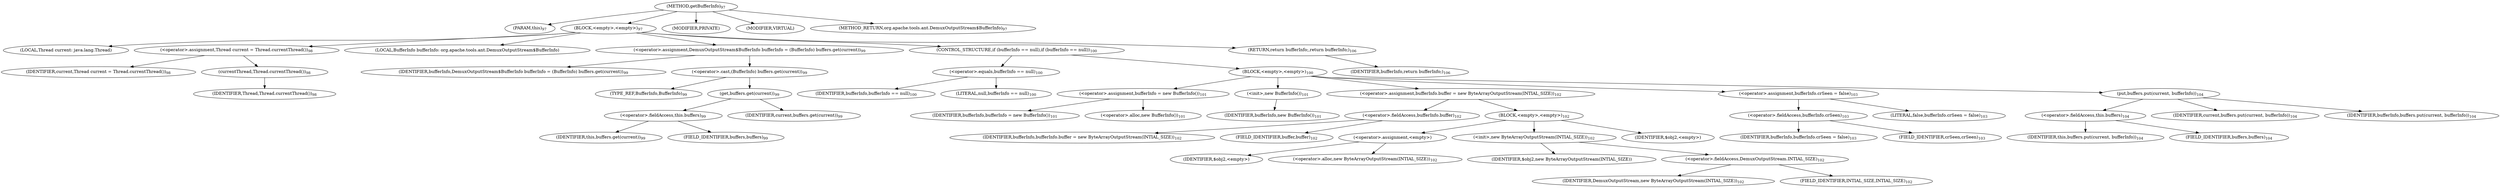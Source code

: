 digraph "getBufferInfo" {  
"110" [label = <(METHOD,getBufferInfo)<SUB>97</SUB>> ]
"111" [label = <(PARAM,this)<SUB>97</SUB>> ]
"112" [label = <(BLOCK,&lt;empty&gt;,&lt;empty&gt;)<SUB>97</SUB>> ]
"113" [label = <(LOCAL,Thread current: java.lang.Thread)> ]
"114" [label = <(&lt;operator&gt;.assignment,Thread current = Thread.currentThread())<SUB>98</SUB>> ]
"115" [label = <(IDENTIFIER,current,Thread current = Thread.currentThread())<SUB>98</SUB>> ]
"116" [label = <(currentThread,Thread.currentThread())<SUB>98</SUB>> ]
"117" [label = <(IDENTIFIER,Thread,Thread.currentThread())<SUB>98</SUB>> ]
"21" [label = <(LOCAL,BufferInfo bufferInfo: org.apache.tools.ant.DemuxOutputStream$BufferInfo)> ]
"118" [label = <(&lt;operator&gt;.assignment,DemuxOutputStream$BufferInfo bufferInfo = (BufferInfo) buffers.get(current))<SUB>99</SUB>> ]
"119" [label = <(IDENTIFIER,bufferInfo,DemuxOutputStream$BufferInfo bufferInfo = (BufferInfo) buffers.get(current))<SUB>99</SUB>> ]
"120" [label = <(&lt;operator&gt;.cast,(BufferInfo) buffers.get(current))<SUB>99</SUB>> ]
"121" [label = <(TYPE_REF,BufferInfo,BufferInfo)<SUB>99</SUB>> ]
"122" [label = <(get,buffers.get(current))<SUB>99</SUB>> ]
"123" [label = <(&lt;operator&gt;.fieldAccess,this.buffers)<SUB>99</SUB>> ]
"124" [label = <(IDENTIFIER,this,buffers.get(current))<SUB>99</SUB>> ]
"125" [label = <(FIELD_IDENTIFIER,buffers,buffers)<SUB>99</SUB>> ]
"126" [label = <(IDENTIFIER,current,buffers.get(current))<SUB>99</SUB>> ]
"127" [label = <(CONTROL_STRUCTURE,if (bufferInfo == null),if (bufferInfo == null))<SUB>100</SUB>> ]
"128" [label = <(&lt;operator&gt;.equals,bufferInfo == null)<SUB>100</SUB>> ]
"129" [label = <(IDENTIFIER,bufferInfo,bufferInfo == null)<SUB>100</SUB>> ]
"130" [label = <(LITERAL,null,bufferInfo == null)<SUB>100</SUB>> ]
"131" [label = <(BLOCK,&lt;empty&gt;,&lt;empty&gt;)<SUB>100</SUB>> ]
"132" [label = <(&lt;operator&gt;.assignment,bufferInfo = new BufferInfo())<SUB>101</SUB>> ]
"133" [label = <(IDENTIFIER,bufferInfo,bufferInfo = new BufferInfo())<SUB>101</SUB>> ]
"134" [label = <(&lt;operator&gt;.alloc,new BufferInfo())<SUB>101</SUB>> ]
"135" [label = <(&lt;init&gt;,new BufferInfo())<SUB>101</SUB>> ]
"20" [label = <(IDENTIFIER,bufferInfo,new BufferInfo())<SUB>101</SUB>> ]
"136" [label = <(&lt;operator&gt;.assignment,bufferInfo.buffer = new ByteArrayOutputStream(INTIAL_SIZE))<SUB>102</SUB>> ]
"137" [label = <(&lt;operator&gt;.fieldAccess,bufferInfo.buffer)<SUB>102</SUB>> ]
"138" [label = <(IDENTIFIER,bufferInfo,bufferInfo.buffer = new ByteArrayOutputStream(INTIAL_SIZE))<SUB>102</SUB>> ]
"139" [label = <(FIELD_IDENTIFIER,buffer,buffer)<SUB>102</SUB>> ]
"140" [label = <(BLOCK,&lt;empty&gt;,&lt;empty&gt;)<SUB>102</SUB>> ]
"141" [label = <(&lt;operator&gt;.assignment,&lt;empty&gt;)> ]
"142" [label = <(IDENTIFIER,$obj2,&lt;empty&gt;)> ]
"143" [label = <(&lt;operator&gt;.alloc,new ByteArrayOutputStream(INTIAL_SIZE))<SUB>102</SUB>> ]
"144" [label = <(&lt;init&gt;,new ByteArrayOutputStream(INTIAL_SIZE))<SUB>102</SUB>> ]
"145" [label = <(IDENTIFIER,$obj2,new ByteArrayOutputStream(INTIAL_SIZE))> ]
"146" [label = <(&lt;operator&gt;.fieldAccess,DemuxOutputStream.INTIAL_SIZE)<SUB>102</SUB>> ]
"147" [label = <(IDENTIFIER,DemuxOutputStream,new ByteArrayOutputStream(INTIAL_SIZE))<SUB>102</SUB>> ]
"148" [label = <(FIELD_IDENTIFIER,INTIAL_SIZE,INTIAL_SIZE)<SUB>102</SUB>> ]
"149" [label = <(IDENTIFIER,$obj2,&lt;empty&gt;)> ]
"150" [label = <(&lt;operator&gt;.assignment,bufferInfo.crSeen = false)<SUB>103</SUB>> ]
"151" [label = <(&lt;operator&gt;.fieldAccess,bufferInfo.crSeen)<SUB>103</SUB>> ]
"152" [label = <(IDENTIFIER,bufferInfo,bufferInfo.crSeen = false)<SUB>103</SUB>> ]
"153" [label = <(FIELD_IDENTIFIER,crSeen,crSeen)<SUB>103</SUB>> ]
"154" [label = <(LITERAL,false,bufferInfo.crSeen = false)<SUB>103</SUB>> ]
"155" [label = <(put,buffers.put(current, bufferInfo))<SUB>104</SUB>> ]
"156" [label = <(&lt;operator&gt;.fieldAccess,this.buffers)<SUB>104</SUB>> ]
"157" [label = <(IDENTIFIER,this,buffers.put(current, bufferInfo))<SUB>104</SUB>> ]
"158" [label = <(FIELD_IDENTIFIER,buffers,buffers)<SUB>104</SUB>> ]
"159" [label = <(IDENTIFIER,current,buffers.put(current, bufferInfo))<SUB>104</SUB>> ]
"160" [label = <(IDENTIFIER,bufferInfo,buffers.put(current, bufferInfo))<SUB>104</SUB>> ]
"161" [label = <(RETURN,return bufferInfo;,return bufferInfo;)<SUB>106</SUB>> ]
"162" [label = <(IDENTIFIER,bufferInfo,return bufferInfo;)<SUB>106</SUB>> ]
"163" [label = <(MODIFIER,PRIVATE)> ]
"164" [label = <(MODIFIER,VIRTUAL)> ]
"165" [label = <(METHOD_RETURN,org.apache.tools.ant.DemuxOutputStream$BufferInfo)<SUB>97</SUB>> ]
  "110" -> "111" 
  "110" -> "112" 
  "110" -> "163" 
  "110" -> "164" 
  "110" -> "165" 
  "112" -> "113" 
  "112" -> "114" 
  "112" -> "21" 
  "112" -> "118" 
  "112" -> "127" 
  "112" -> "161" 
  "114" -> "115" 
  "114" -> "116" 
  "116" -> "117" 
  "118" -> "119" 
  "118" -> "120" 
  "120" -> "121" 
  "120" -> "122" 
  "122" -> "123" 
  "122" -> "126" 
  "123" -> "124" 
  "123" -> "125" 
  "127" -> "128" 
  "127" -> "131" 
  "128" -> "129" 
  "128" -> "130" 
  "131" -> "132" 
  "131" -> "135" 
  "131" -> "136" 
  "131" -> "150" 
  "131" -> "155" 
  "132" -> "133" 
  "132" -> "134" 
  "135" -> "20" 
  "136" -> "137" 
  "136" -> "140" 
  "137" -> "138" 
  "137" -> "139" 
  "140" -> "141" 
  "140" -> "144" 
  "140" -> "149" 
  "141" -> "142" 
  "141" -> "143" 
  "144" -> "145" 
  "144" -> "146" 
  "146" -> "147" 
  "146" -> "148" 
  "150" -> "151" 
  "150" -> "154" 
  "151" -> "152" 
  "151" -> "153" 
  "155" -> "156" 
  "155" -> "159" 
  "155" -> "160" 
  "156" -> "157" 
  "156" -> "158" 
  "161" -> "162" 
}
